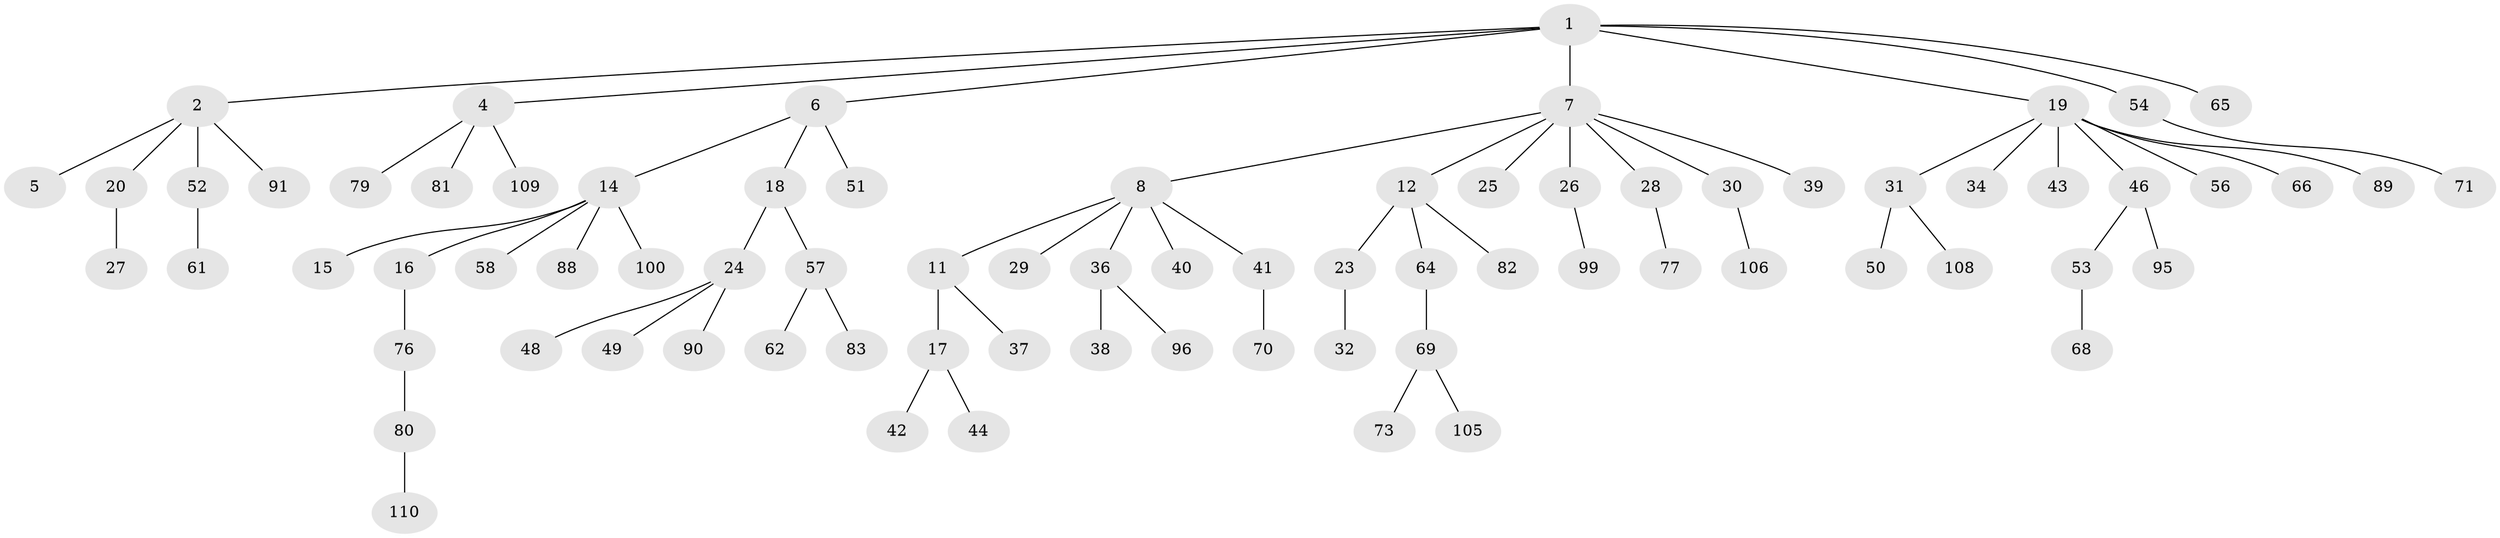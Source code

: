 // original degree distribution, {8: 0.00909090909090909, 4: 0.07272727272727272, 3: 0.17272727272727273, 1: 0.5454545454545454, 5: 0.02727272727272727, 6: 0.01818181818181818, 2: 0.15454545454545454}
// Generated by graph-tools (version 1.1) at 2025/11/02/27/25 16:11:28]
// undirected, 77 vertices, 76 edges
graph export_dot {
graph [start="1"]
  node [color=gray90,style=filled];
  1 [super="+97"];
  2 [super="+3"];
  4 [super="+22"];
  5;
  6 [super="+13"];
  7 [super="+9"];
  8 [super="+10"];
  11;
  12 [super="+63"];
  14 [super="+98"];
  15;
  16 [super="+35"];
  17 [super="+85"];
  18 [super="+107"];
  19 [super="+21"];
  20;
  23;
  24 [super="+45"];
  25;
  26 [super="+47"];
  27;
  28 [super="+87"];
  29;
  30 [super="+33"];
  31 [super="+104"];
  32;
  34;
  36;
  37;
  38;
  39;
  40;
  41 [super="+102"];
  42;
  43;
  44 [super="+74"];
  46 [super="+78"];
  48 [super="+55"];
  49 [super="+84"];
  50 [super="+72"];
  51;
  52 [super="+103"];
  53 [super="+94"];
  54 [super="+60"];
  56 [super="+59"];
  57 [super="+101"];
  58 [super="+67"];
  61 [super="+92"];
  62 [super="+75"];
  64;
  65;
  66;
  68;
  69;
  70;
  71;
  73;
  76;
  77;
  79 [super="+86"];
  80 [super="+93"];
  81;
  82;
  83;
  88;
  89;
  90;
  91;
  95;
  96;
  99;
  100;
  105;
  106;
  108;
  109;
  110;
  1 -- 2;
  1 -- 4;
  1 -- 6;
  1 -- 7;
  1 -- 19;
  1 -- 54;
  1 -- 65;
  2 -- 52;
  2 -- 91;
  2 -- 20;
  2 -- 5;
  4 -- 81;
  4 -- 109;
  4 -- 79;
  6 -- 14;
  6 -- 18;
  6 -- 51;
  7 -- 8;
  7 -- 28;
  7 -- 39;
  7 -- 25;
  7 -- 26;
  7 -- 12;
  7 -- 30;
  8 -- 11;
  8 -- 36;
  8 -- 41;
  8 -- 40;
  8 -- 29;
  11 -- 17;
  11 -- 37;
  12 -- 23;
  12 -- 64;
  12 -- 82;
  14 -- 15;
  14 -- 16;
  14 -- 58;
  14 -- 88;
  14 -- 100;
  16 -- 76;
  17 -- 42;
  17 -- 44;
  18 -- 24;
  18 -- 57;
  19 -- 34;
  19 -- 43;
  19 -- 46;
  19 -- 89;
  19 -- 56;
  19 -- 66;
  19 -- 31;
  20 -- 27;
  23 -- 32;
  24 -- 90;
  24 -- 49;
  24 -- 48;
  26 -- 99;
  28 -- 77;
  30 -- 106;
  31 -- 50;
  31 -- 108;
  36 -- 38;
  36 -- 96;
  41 -- 70;
  46 -- 53;
  46 -- 95;
  52 -- 61;
  53 -- 68;
  54 -- 71;
  57 -- 62;
  57 -- 83;
  64 -- 69;
  69 -- 73;
  69 -- 105;
  76 -- 80;
  80 -- 110;
}
